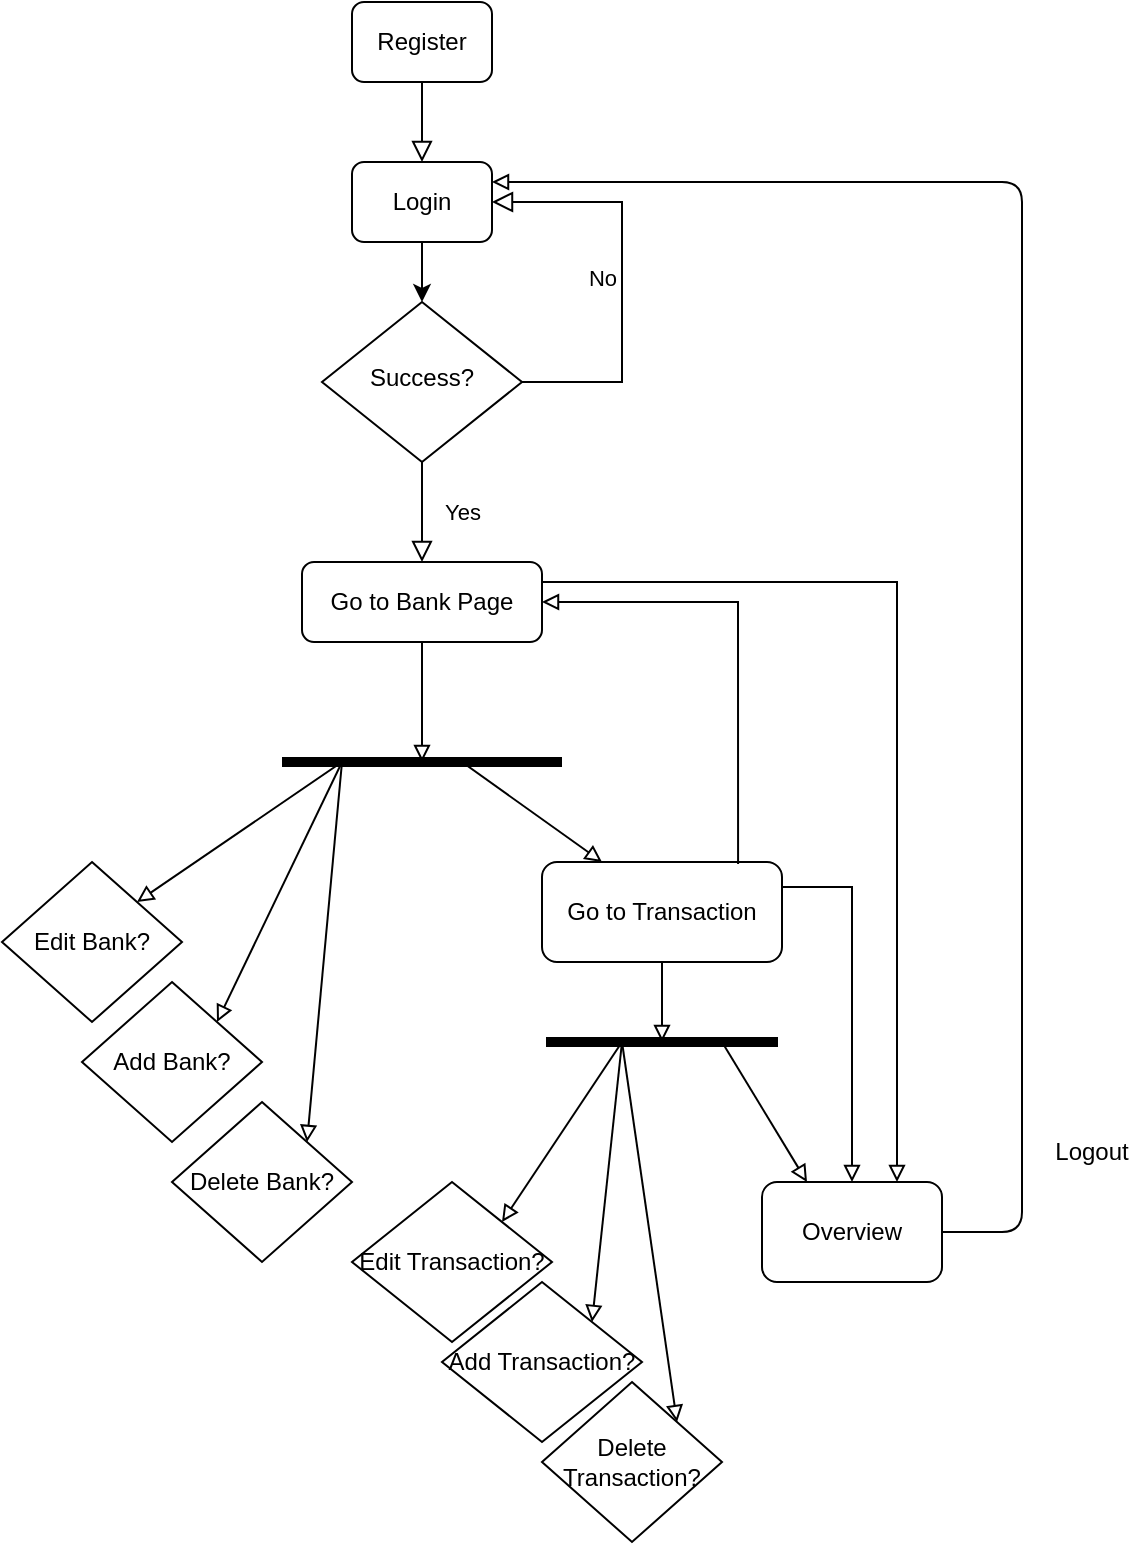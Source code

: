 <mxfile version="13.5.3" type="device"><diagram id="C5RBs43oDa-KdzZeNtuy" name="Page-1"><mxGraphModel dx="698" dy="544" grid="1" gridSize="10" guides="1" tooltips="1" connect="1" arrows="1" fold="1" page="1" pageScale="1" pageWidth="827" pageHeight="1169" math="0" shadow="0"><root><mxCell id="WIyWlLk6GJQsqaUBKTNV-0"/><mxCell id="WIyWlLk6GJQsqaUBKTNV-1" parent="WIyWlLk6GJQsqaUBKTNV-0"/><mxCell id="WIyWlLk6GJQsqaUBKTNV-2" value="" style="rounded=0;html=1;jettySize=auto;orthogonalLoop=1;fontSize=11;endArrow=block;endFill=0;endSize=8;strokeWidth=1;shadow=0;labelBackgroundColor=none;edgeStyle=orthogonalEdgeStyle;entryX=0.5;entryY=0;entryDx=0;entryDy=0;" parent="WIyWlLk6GJQsqaUBKTNV-1" source="WIyWlLk6GJQsqaUBKTNV-3" target="L8sgm0PTpDue_rXTsbp6-0" edge="1"><mxGeometry relative="1" as="geometry"/></mxCell><mxCell id="WIyWlLk6GJQsqaUBKTNV-3" value="Register" style="rounded=1;whiteSpace=wrap;html=1;fontSize=12;glass=0;strokeWidth=1;shadow=0;" parent="WIyWlLk6GJQsqaUBKTNV-1" vertex="1"><mxGeometry x="185" y="20" width="70" height="40" as="geometry"/></mxCell><mxCell id="WIyWlLk6GJQsqaUBKTNV-4" value="Yes" style="rounded=0;html=1;jettySize=auto;orthogonalLoop=1;fontSize=11;endArrow=block;endFill=0;endSize=8;strokeWidth=1;shadow=0;labelBackgroundColor=none;edgeStyle=orthogonalEdgeStyle;entryX=0.5;entryY=0;entryDx=0;entryDy=0;" parent="WIyWlLk6GJQsqaUBKTNV-1" source="WIyWlLk6GJQsqaUBKTNV-6" target="WIyWlLk6GJQsqaUBKTNV-12" edge="1"><mxGeometry y="20" relative="1" as="geometry"><mxPoint as="offset"/></mxGeometry></mxCell><mxCell id="WIyWlLk6GJQsqaUBKTNV-5" value="No" style="edgeStyle=orthogonalEdgeStyle;rounded=0;html=1;jettySize=auto;orthogonalLoop=1;fontSize=11;endArrow=block;endFill=0;endSize=8;strokeWidth=1;shadow=0;labelBackgroundColor=none;entryX=1;entryY=0.5;entryDx=0;entryDy=0;" parent="WIyWlLk6GJQsqaUBKTNV-1" source="WIyWlLk6GJQsqaUBKTNV-6" target="L8sgm0PTpDue_rXTsbp6-0" edge="1"><mxGeometry y="10" relative="1" as="geometry"><mxPoint as="offset"/><Array as="points"><mxPoint x="320" y="210"/><mxPoint x="320" y="120"/></Array></mxGeometry></mxCell><mxCell id="WIyWlLk6GJQsqaUBKTNV-6" value="Success?" style="rhombus;whiteSpace=wrap;html=1;shadow=0;fontFamily=Helvetica;fontSize=12;align=center;strokeWidth=1;spacing=6;spacingTop=-4;" parent="WIyWlLk6GJQsqaUBKTNV-1" vertex="1"><mxGeometry x="170" y="170" width="100" height="80" as="geometry"/></mxCell><mxCell id="L8sgm0PTpDue_rXTsbp6-7" style="edgeStyle=orthogonalEdgeStyle;rounded=0;jumpSize=7;orthogonalLoop=1;jettySize=auto;html=1;exitX=0.5;exitY=1;exitDx=0;exitDy=0;strokeColor=#000000;strokeWidth=1;endArrow=block;endFill=0;" edge="1" parent="WIyWlLk6GJQsqaUBKTNV-1" source="WIyWlLk6GJQsqaUBKTNV-12"><mxGeometry relative="1" as="geometry"><mxPoint x="220" y="400" as="targetPoint"/></mxGeometry></mxCell><mxCell id="WIyWlLk6GJQsqaUBKTNV-12" value="Go to Bank Page" style="rounded=1;whiteSpace=wrap;html=1;fontSize=12;glass=0;strokeWidth=1;shadow=0;" parent="WIyWlLk6GJQsqaUBKTNV-1" vertex="1"><mxGeometry x="160" y="300" width="120" height="40" as="geometry"/></mxCell><mxCell id="L8sgm0PTpDue_rXTsbp6-1" style="edgeStyle=orthogonalEdgeStyle;rounded=0;orthogonalLoop=1;jettySize=auto;html=1;" edge="1" parent="WIyWlLk6GJQsqaUBKTNV-1" source="L8sgm0PTpDue_rXTsbp6-0" target="WIyWlLk6GJQsqaUBKTNV-6"><mxGeometry relative="1" as="geometry"/></mxCell><mxCell id="L8sgm0PTpDue_rXTsbp6-0" value="Login" style="rounded=1;whiteSpace=wrap;html=1;fontSize=12;glass=0;strokeWidth=1;shadow=0;" vertex="1" parent="WIyWlLk6GJQsqaUBKTNV-1"><mxGeometry x="185" y="100" width="70" height="40" as="geometry"/></mxCell><mxCell id="L8sgm0PTpDue_rXTsbp6-3" value="" style="endArrow=none;html=1;jumpSize=7;strokeWidth=5;" edge="1" parent="WIyWlLk6GJQsqaUBKTNV-1"><mxGeometry width="50" height="50" relative="1" as="geometry"><mxPoint x="150" y="400" as="sourcePoint"/><mxPoint x="290" y="400" as="targetPoint"/></mxGeometry></mxCell><mxCell id="L8sgm0PTpDue_rXTsbp6-4" value="Edit Bank?" style="rhombus;whiteSpace=wrap;html=1;" vertex="1" parent="WIyWlLk6GJQsqaUBKTNV-1"><mxGeometry x="10" y="450" width="90" height="80" as="geometry"/></mxCell><mxCell id="L8sgm0PTpDue_rXTsbp6-5" value="Add Bank?" style="rhombus;whiteSpace=wrap;html=1;" vertex="1" parent="WIyWlLk6GJQsqaUBKTNV-1"><mxGeometry x="50" y="510" width="90" height="80" as="geometry"/></mxCell><mxCell id="L8sgm0PTpDue_rXTsbp6-6" value="Delete Bank?" style="rhombus;whiteSpace=wrap;html=1;" vertex="1" parent="WIyWlLk6GJQsqaUBKTNV-1"><mxGeometry x="95" y="570" width="90" height="80" as="geometry"/></mxCell><mxCell id="L8sgm0PTpDue_rXTsbp6-8" value="Go to Transaction" style="rounded=1;whiteSpace=wrap;html=1;" vertex="1" parent="WIyWlLk6GJQsqaUBKTNV-1"><mxGeometry x="280" y="450" width="120" height="50" as="geometry"/></mxCell><mxCell id="L8sgm0PTpDue_rXTsbp6-9" value="Edit Transaction?" style="rhombus;whiteSpace=wrap;html=1;" vertex="1" parent="WIyWlLk6GJQsqaUBKTNV-1"><mxGeometry x="185" y="610" width="100" height="80" as="geometry"/></mxCell><mxCell id="L8sgm0PTpDue_rXTsbp6-10" value="Add Transaction?" style="rhombus;whiteSpace=wrap;html=1;" vertex="1" parent="WIyWlLk6GJQsqaUBKTNV-1"><mxGeometry x="230" y="660" width="100" height="80" as="geometry"/></mxCell><mxCell id="L8sgm0PTpDue_rXTsbp6-11" value="Delete Transaction?" style="rhombus;whiteSpace=wrap;html=1;" vertex="1" parent="WIyWlLk6GJQsqaUBKTNV-1"><mxGeometry x="280" y="710" width="90" height="80" as="geometry"/></mxCell><mxCell id="L8sgm0PTpDue_rXTsbp6-12" value="" style="endArrow=none;html=1;jumpSize=7;strokeWidth=5;" edge="1" parent="WIyWlLk6GJQsqaUBKTNV-1"><mxGeometry width="50" height="50" relative="1" as="geometry"><mxPoint x="282" y="540" as="sourcePoint"/><mxPoint x="398" y="540" as="targetPoint"/></mxGeometry></mxCell><mxCell id="L8sgm0PTpDue_rXTsbp6-13" value="Overview" style="rounded=1;whiteSpace=wrap;html=1;" vertex="1" parent="WIyWlLk6GJQsqaUBKTNV-1"><mxGeometry x="390" y="610" width="90" height="50" as="geometry"/></mxCell><mxCell id="L8sgm0PTpDue_rXTsbp6-14" value="" style="endArrow=block;html=1;strokeColor=#000000;strokeWidth=1;endFill=0;entryX=1;entryY=0;entryDx=0;entryDy=0;" edge="1" parent="WIyWlLk6GJQsqaUBKTNV-1" target="L8sgm0PTpDue_rXTsbp6-4"><mxGeometry width="50" height="50" relative="1" as="geometry"><mxPoint x="180" y="400" as="sourcePoint"/><mxPoint x="660" y="550" as="targetPoint"/></mxGeometry></mxCell><mxCell id="L8sgm0PTpDue_rXTsbp6-15" value="" style="endArrow=block;html=1;strokeColor=#000000;strokeWidth=1;endFill=0;entryX=1;entryY=0;entryDx=0;entryDy=0;" edge="1" parent="WIyWlLk6GJQsqaUBKTNV-1" target="L8sgm0PTpDue_rXTsbp6-5"><mxGeometry width="50" height="50" relative="1" as="geometry"><mxPoint x="180" y="400" as="sourcePoint"/><mxPoint x="87.5" y="480" as="targetPoint"/></mxGeometry></mxCell><mxCell id="L8sgm0PTpDue_rXTsbp6-16" value="" style="endArrow=block;html=1;strokeColor=#000000;strokeWidth=1;endFill=0;entryX=1;entryY=0;entryDx=0;entryDy=0;" edge="1" parent="WIyWlLk6GJQsqaUBKTNV-1" target="L8sgm0PTpDue_rXTsbp6-6"><mxGeometry width="50" height="50" relative="1" as="geometry"><mxPoint x="180" y="400" as="sourcePoint"/><mxPoint x="127.5" y="540" as="targetPoint"/></mxGeometry></mxCell><mxCell id="L8sgm0PTpDue_rXTsbp6-17" value="" style="endArrow=block;html=1;strokeColor=#000000;strokeWidth=1;endFill=0;entryX=0.25;entryY=0;entryDx=0;entryDy=0;" edge="1" parent="WIyWlLk6GJQsqaUBKTNV-1" target="L8sgm0PTpDue_rXTsbp6-8"><mxGeometry width="50" height="50" relative="1" as="geometry"><mxPoint x="240" y="400" as="sourcePoint"/><mxPoint x="137.5" y="550" as="targetPoint"/></mxGeometry></mxCell><mxCell id="L8sgm0PTpDue_rXTsbp6-18" value="" style="endArrow=block;html=1;strokeColor=#000000;strokeWidth=1;endFill=0;exitX=0.5;exitY=1;exitDx=0;exitDy=0;" edge="1" parent="WIyWlLk6GJQsqaUBKTNV-1" source="L8sgm0PTpDue_rXTsbp6-8"><mxGeometry width="50" height="50" relative="1" as="geometry"><mxPoint x="210" y="430" as="sourcePoint"/><mxPoint x="340" y="540" as="targetPoint"/></mxGeometry></mxCell><mxCell id="L8sgm0PTpDue_rXTsbp6-19" value="" style="endArrow=block;html=1;strokeColor=#000000;strokeWidth=1;endFill=0;entryX=1;entryY=0;entryDx=0;entryDy=0;" edge="1" parent="WIyWlLk6GJQsqaUBKTNV-1" target="L8sgm0PTpDue_rXTsbp6-9"><mxGeometry width="50" height="50" relative="1" as="geometry"><mxPoint x="320" y="540" as="sourcePoint"/><mxPoint x="87.5" y="480" as="targetPoint"/></mxGeometry></mxCell><mxCell id="L8sgm0PTpDue_rXTsbp6-20" value="" style="endArrow=block;html=1;strokeColor=#000000;strokeWidth=1;endFill=0;entryX=1;entryY=0;entryDx=0;entryDy=0;" edge="1" parent="WIyWlLk6GJQsqaUBKTNV-1" target="L8sgm0PTpDue_rXTsbp6-10"><mxGeometry width="50" height="50" relative="1" as="geometry"><mxPoint x="320" y="540" as="sourcePoint"/><mxPoint x="97.5" y="490" as="targetPoint"/></mxGeometry></mxCell><mxCell id="L8sgm0PTpDue_rXTsbp6-21" value="" style="endArrow=block;html=1;strokeColor=#000000;strokeWidth=1;endFill=0;entryX=1;entryY=0;entryDx=0;entryDy=0;" edge="1" parent="WIyWlLk6GJQsqaUBKTNV-1" target="L8sgm0PTpDue_rXTsbp6-11"><mxGeometry width="50" height="50" relative="1" as="geometry"><mxPoint x="320" y="540" as="sourcePoint"/><mxPoint x="315" y="690" as="targetPoint"/></mxGeometry></mxCell><mxCell id="L8sgm0PTpDue_rXTsbp6-22" value="" style="endArrow=block;html=1;strokeColor=#000000;strokeWidth=1;endFill=0;entryX=0.25;entryY=0;entryDx=0;entryDy=0;" edge="1" parent="WIyWlLk6GJQsqaUBKTNV-1" target="L8sgm0PTpDue_rXTsbp6-13"><mxGeometry width="50" height="50" relative="1" as="geometry"><mxPoint x="370" y="540" as="sourcePoint"/><mxPoint x="325" y="700" as="targetPoint"/></mxGeometry></mxCell><mxCell id="L8sgm0PTpDue_rXTsbp6-24" value="" style="endArrow=block;html=1;strokeColor=#000000;strokeWidth=1;endFill=0;exitX=1;exitY=0.5;exitDx=0;exitDy=0;entryX=1;entryY=0.25;entryDx=0;entryDy=0;" edge="1" parent="WIyWlLk6GJQsqaUBKTNV-1" source="L8sgm0PTpDue_rXTsbp6-13" target="L8sgm0PTpDue_rXTsbp6-0"><mxGeometry width="50" height="50" relative="1" as="geometry"><mxPoint x="380" y="550" as="sourcePoint"/><mxPoint x="470" y="330" as="targetPoint"/><Array as="points"><mxPoint x="520" y="635"/><mxPoint x="520" y="370"/><mxPoint x="520" y="110"/></Array></mxGeometry></mxCell><mxCell id="L8sgm0PTpDue_rXTsbp6-25" value="Logout" style="text;html=1;strokeColor=none;fillColor=none;align=center;verticalAlign=middle;whiteSpace=wrap;rounded=0;" vertex="1" parent="WIyWlLk6GJQsqaUBKTNV-1"><mxGeometry x="530" y="585" width="50" height="20" as="geometry"/></mxCell><mxCell id="L8sgm0PTpDue_rXTsbp6-27" style="edgeStyle=orthogonalEdgeStyle;rounded=0;jumpSize=7;orthogonalLoop=1;jettySize=auto;html=1;exitX=1;exitY=0.25;exitDx=0;exitDy=0;strokeColor=#000000;strokeWidth=1;endArrow=block;endFill=0;entryX=0.75;entryY=0;entryDx=0;entryDy=0;" edge="1" parent="WIyWlLk6GJQsqaUBKTNV-1" source="WIyWlLk6GJQsqaUBKTNV-12" target="L8sgm0PTpDue_rXTsbp6-13"><mxGeometry relative="1" as="geometry"><mxPoint x="230" y="410" as="targetPoint"/><mxPoint x="230" y="350" as="sourcePoint"/></mxGeometry></mxCell><mxCell id="L8sgm0PTpDue_rXTsbp6-28" style="edgeStyle=orthogonalEdgeStyle;rounded=0;jumpSize=7;orthogonalLoop=1;jettySize=auto;html=1;exitX=1;exitY=0.25;exitDx=0;exitDy=0;strokeColor=#000000;strokeWidth=1;endArrow=block;endFill=0;entryX=0.5;entryY=0;entryDx=0;entryDy=0;" edge="1" parent="WIyWlLk6GJQsqaUBKTNV-1" source="L8sgm0PTpDue_rXTsbp6-8" target="L8sgm0PTpDue_rXTsbp6-13"><mxGeometry relative="1" as="geometry"><mxPoint x="240" y="420" as="targetPoint"/><mxPoint x="240" y="360" as="sourcePoint"/></mxGeometry></mxCell><mxCell id="L8sgm0PTpDue_rXTsbp6-29" style="edgeStyle=orthogonalEdgeStyle;rounded=0;jumpSize=7;orthogonalLoop=1;jettySize=auto;html=1;exitX=0.817;exitY=0.02;exitDx=0;exitDy=0;strokeColor=#000000;strokeWidth=1;endArrow=block;endFill=0;exitPerimeter=0;entryX=1;entryY=0.5;entryDx=0;entryDy=0;" edge="1" parent="WIyWlLk6GJQsqaUBKTNV-1" source="L8sgm0PTpDue_rXTsbp6-8" target="WIyWlLk6GJQsqaUBKTNV-12"><mxGeometry relative="1" as="geometry"><mxPoint x="230" y="410" as="targetPoint"/><mxPoint x="230" y="350" as="sourcePoint"/></mxGeometry></mxCell></root></mxGraphModel></diagram></mxfile>